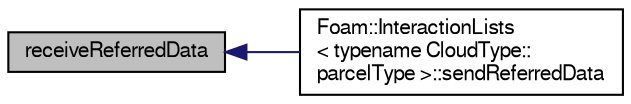 digraph "receiveReferredData"
{
  bgcolor="transparent";
  edge [fontname="FreeSans",fontsize="10",labelfontname="FreeSans",labelfontsize="10"];
  node [fontname="FreeSans",fontsize="10",shape=record];
  rankdir="LR";
  Node10 [label="receiveReferredData",height=0.2,width=0.4,color="black", fillcolor="grey75", style="filled", fontcolor="black"];
  Node10 -> Node11 [dir="back",color="midnightblue",fontsize="10",style="solid",fontname="FreeSans"];
  Node11 [label="Foam::InteractionLists\l\< typename CloudType::\lparcelType \>::sendReferredData",height=0.2,width=0.4,color="black",URL="$a23578.html#a787be46b9103ca8e8f1a4564c51c893c",tooltip="Prepare and send referred particles and wall data,. "];
}
